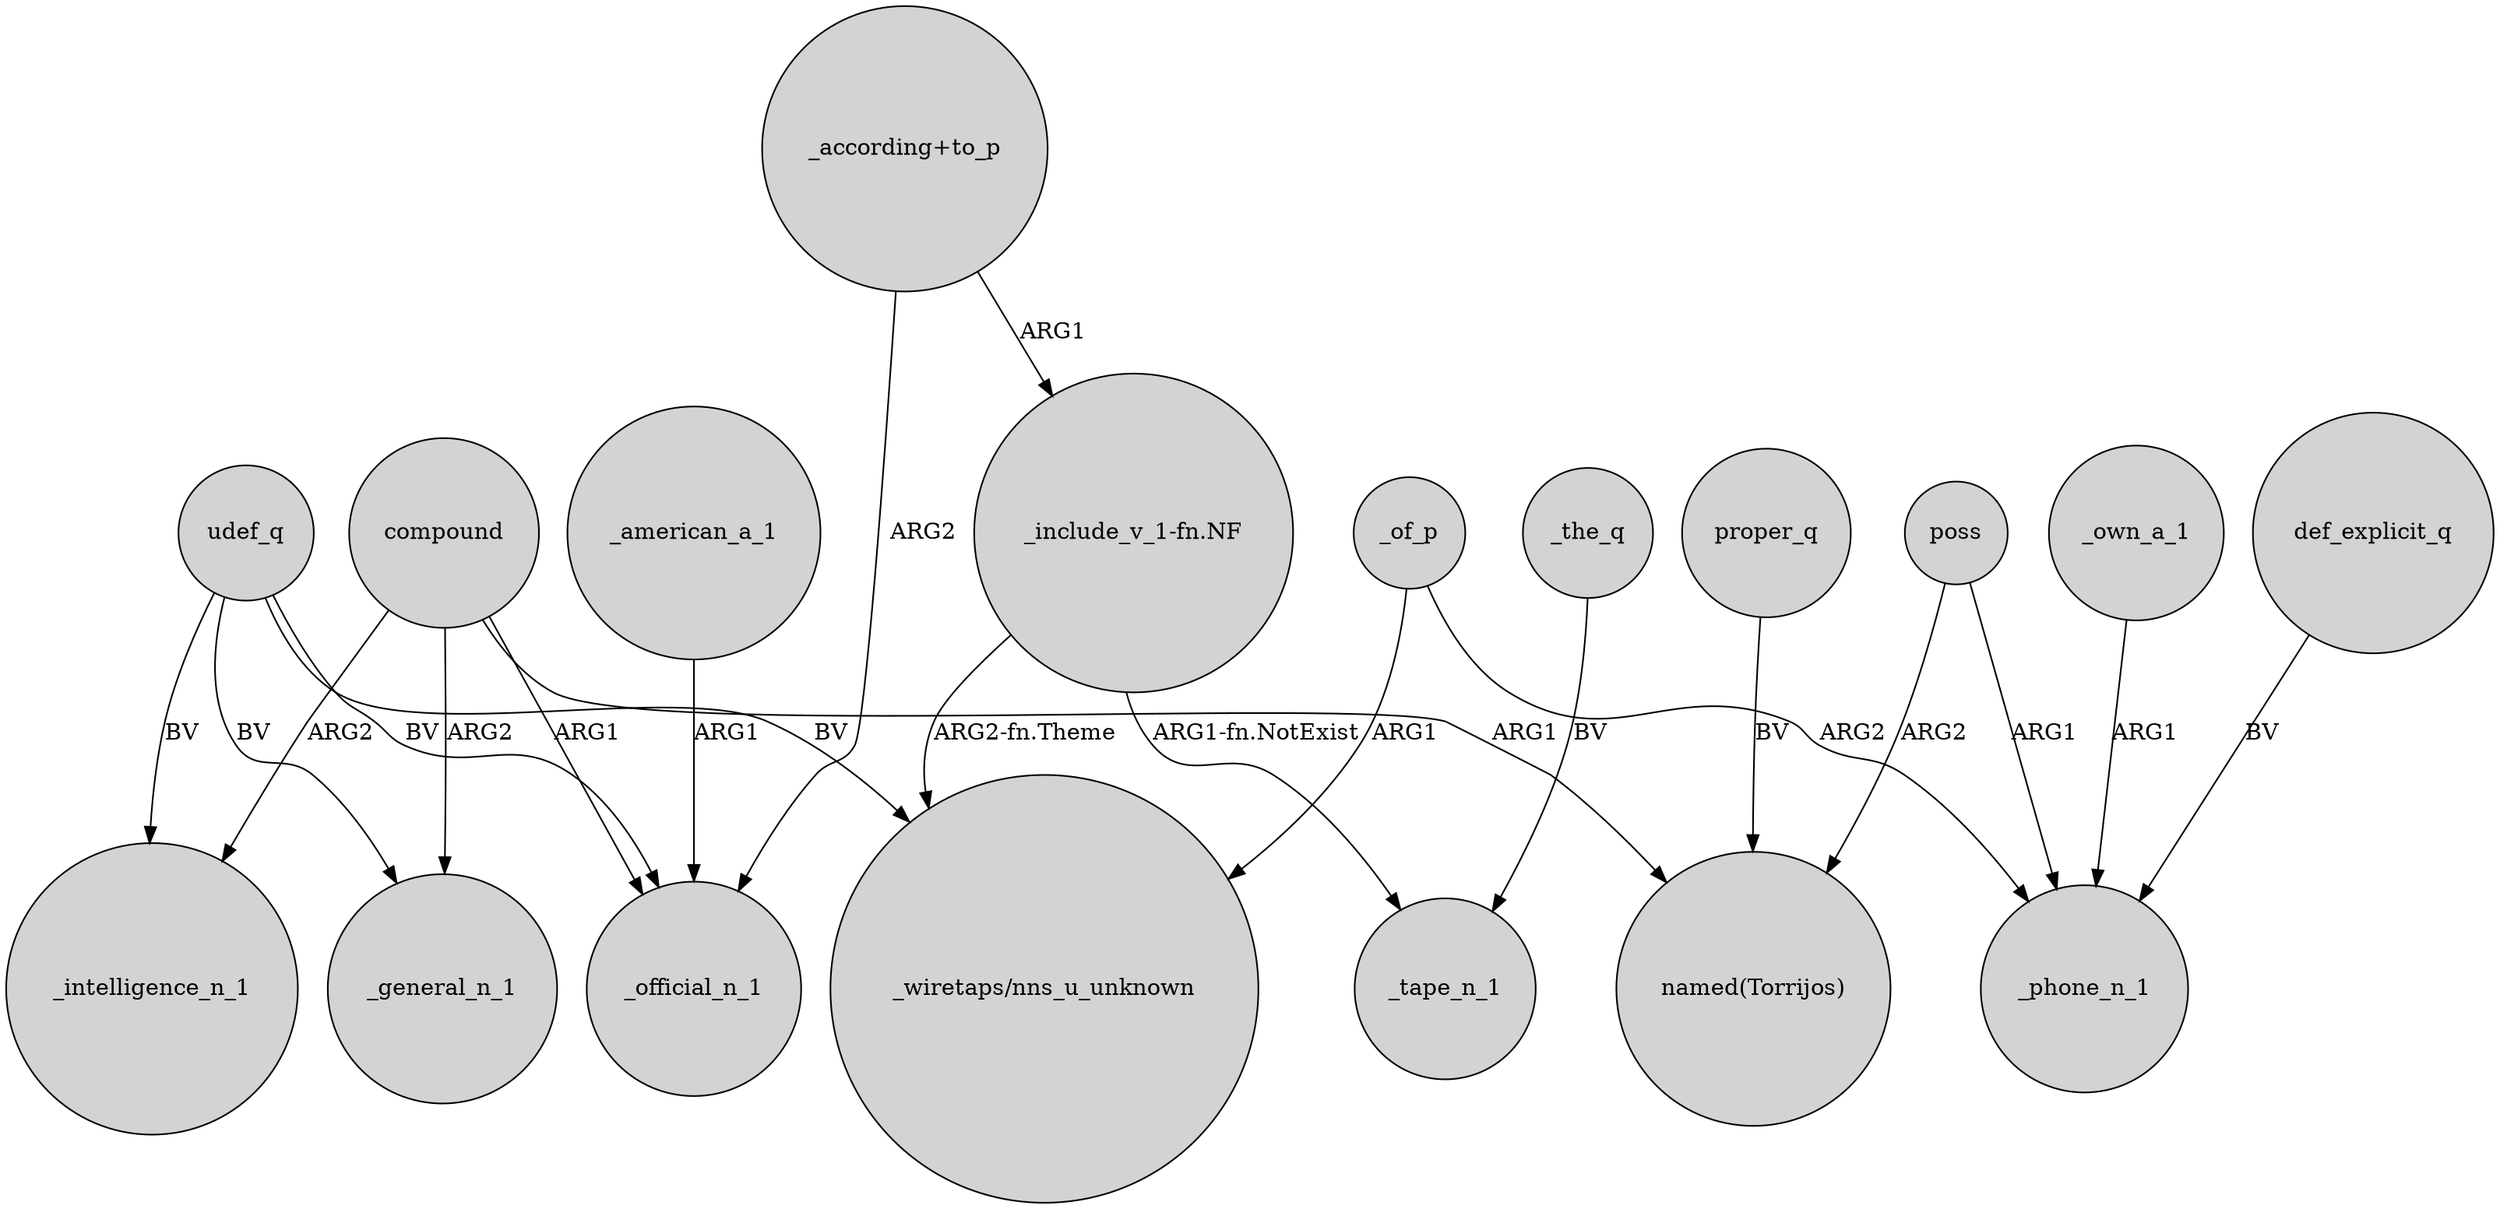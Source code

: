 digraph {
	node [shape=circle style=filled]
	_of_p -> "_wiretaps/nns_u_unknown" [label=ARG1]
	compound -> _general_n_1 [label=ARG2]
	compound -> _intelligence_n_1 [label=ARG2]
	_own_a_1 -> _phone_n_1 [label=ARG1]
	_american_a_1 -> _official_n_1 [label=ARG1]
	udef_q -> _general_n_1 [label=BV]
	_of_p -> _phone_n_1 [label=ARG2]
	"_include_v_1-fn.NF" -> _tape_n_1 [label="ARG1-fn.NotExist"]
	poss -> _phone_n_1 [label=ARG1]
	"_include_v_1-fn.NF" -> "_wiretaps/nns_u_unknown" [label="ARG2-fn.Theme"]
	poss -> "named(Torrijos)" [label=ARG2]
	udef_q -> _official_n_1 [label=BV]
	"_according+to_p" -> "_include_v_1-fn.NF" [label=ARG1]
	"_according+to_p" -> _official_n_1 [label=ARG2]
	udef_q -> _intelligence_n_1 [label=BV]
	compound -> "named(Torrijos)" [label=ARG1]
	compound -> _official_n_1 [label=ARG1]
	proper_q -> "named(Torrijos)" [label=BV]
	udef_q -> "_wiretaps/nns_u_unknown" [label=BV]
	def_explicit_q -> _phone_n_1 [label=BV]
	_the_q -> _tape_n_1 [label=BV]
}
